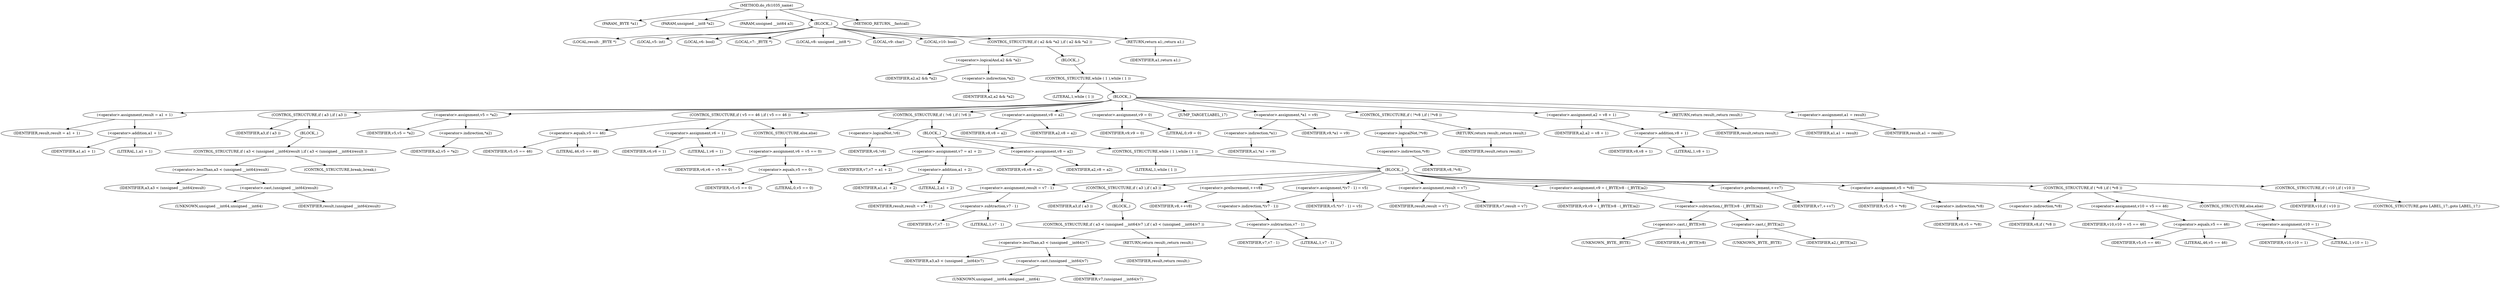 digraph do_rfc1035_name {  
"1000108" [label = "(METHOD,do_rfc1035_name)" ]
"1000109" [label = "(PARAM,_BYTE *a1)" ]
"1000110" [label = "(PARAM,unsigned __int8 *a2)" ]
"1000111" [label = "(PARAM,unsigned __int64 a3)" ]
"1000112" [label = "(BLOCK,,)" ]
"1000113" [label = "(LOCAL,result: _BYTE *)" ]
"1000114" [label = "(LOCAL,v5: int)" ]
"1000115" [label = "(LOCAL,v6: bool)" ]
"1000116" [label = "(LOCAL,v7: _BYTE *)" ]
"1000117" [label = "(LOCAL,v8: unsigned __int8 *)" ]
"1000118" [label = "(LOCAL,v9: char)" ]
"1000119" [label = "(LOCAL,v10: bool)" ]
"1000120" [label = "(CONTROL_STRUCTURE,if ( a2 && *a2 ),if ( a2 && *a2 ))" ]
"1000121" [label = "(<operator>.logicalAnd,a2 && *a2)" ]
"1000122" [label = "(IDENTIFIER,a2,a2 && *a2)" ]
"1000123" [label = "(<operator>.indirection,*a2)" ]
"1000124" [label = "(IDENTIFIER,a2,a2 && *a2)" ]
"1000125" [label = "(BLOCK,,)" ]
"1000126" [label = "(CONTROL_STRUCTURE,while ( 1 ),while ( 1 ))" ]
"1000127" [label = "(LITERAL,1,while ( 1 ))" ]
"1000128" [label = "(BLOCK,,)" ]
"1000129" [label = "(<operator>.assignment,result = a1 + 1)" ]
"1000130" [label = "(IDENTIFIER,result,result = a1 + 1)" ]
"1000131" [label = "(<operator>.addition,a1 + 1)" ]
"1000132" [label = "(IDENTIFIER,a1,a1 + 1)" ]
"1000133" [label = "(LITERAL,1,a1 + 1)" ]
"1000134" [label = "(CONTROL_STRUCTURE,if ( a3 ),if ( a3 ))" ]
"1000135" [label = "(IDENTIFIER,a3,if ( a3 ))" ]
"1000136" [label = "(BLOCK,,)" ]
"1000137" [label = "(CONTROL_STRUCTURE,if ( a3 < (unsigned __int64)result ),if ( a3 < (unsigned __int64)result ))" ]
"1000138" [label = "(<operator>.lessThan,a3 < (unsigned __int64)result)" ]
"1000139" [label = "(IDENTIFIER,a3,a3 < (unsigned __int64)result)" ]
"1000140" [label = "(<operator>.cast,(unsigned __int64)result)" ]
"1000141" [label = "(UNKNOWN,unsigned __int64,unsigned __int64)" ]
"1000142" [label = "(IDENTIFIER,result,(unsigned __int64)result)" ]
"1000143" [label = "(CONTROL_STRUCTURE,break;,break;)" ]
"1000144" [label = "(<operator>.assignment,v5 = *a2)" ]
"1000145" [label = "(IDENTIFIER,v5,v5 = *a2)" ]
"1000146" [label = "(<operator>.indirection,*a2)" ]
"1000147" [label = "(IDENTIFIER,a2,v5 = *a2)" ]
"1000148" [label = "(CONTROL_STRUCTURE,if ( v5 == 46 ),if ( v5 == 46 ))" ]
"1000149" [label = "(<operator>.equals,v5 == 46)" ]
"1000150" [label = "(IDENTIFIER,v5,v5 == 46)" ]
"1000151" [label = "(LITERAL,46,v5 == 46)" ]
"1000152" [label = "(<operator>.assignment,v6 = 1)" ]
"1000153" [label = "(IDENTIFIER,v6,v6 = 1)" ]
"1000154" [label = "(LITERAL,1,v6 = 1)" ]
"1000155" [label = "(CONTROL_STRUCTURE,else,else)" ]
"1000156" [label = "(<operator>.assignment,v6 = v5 == 0)" ]
"1000157" [label = "(IDENTIFIER,v6,v6 = v5 == 0)" ]
"1000158" [label = "(<operator>.equals,v5 == 0)" ]
"1000159" [label = "(IDENTIFIER,v5,v5 == 0)" ]
"1000160" [label = "(LITERAL,0,v5 == 0)" ]
"1000161" [label = "(CONTROL_STRUCTURE,if ( !v6 ),if ( !v6 ))" ]
"1000162" [label = "(<operator>.logicalNot,!v6)" ]
"1000163" [label = "(IDENTIFIER,v6,!v6)" ]
"1000164" [label = "(BLOCK,,)" ]
"1000165" [label = "(<operator>.assignment,v7 = a1 + 2)" ]
"1000166" [label = "(IDENTIFIER,v7,v7 = a1 + 2)" ]
"1000167" [label = "(<operator>.addition,a1 + 2)" ]
"1000168" [label = "(IDENTIFIER,a1,a1 + 2)" ]
"1000169" [label = "(LITERAL,2,a1 + 2)" ]
"1000170" [label = "(<operator>.assignment,v8 = a2)" ]
"1000171" [label = "(IDENTIFIER,v8,v8 = a2)" ]
"1000172" [label = "(IDENTIFIER,a2,v8 = a2)" ]
"1000173" [label = "(CONTROL_STRUCTURE,while ( 1 ),while ( 1 ))" ]
"1000174" [label = "(LITERAL,1,while ( 1 ))" ]
"1000175" [label = "(BLOCK,,)" ]
"1000176" [label = "(<operator>.assignment,result = v7 - 1)" ]
"1000177" [label = "(IDENTIFIER,result,result = v7 - 1)" ]
"1000178" [label = "(<operator>.subtraction,v7 - 1)" ]
"1000179" [label = "(IDENTIFIER,v7,v7 - 1)" ]
"1000180" [label = "(LITERAL,1,v7 - 1)" ]
"1000181" [label = "(CONTROL_STRUCTURE,if ( a3 ),if ( a3 ))" ]
"1000182" [label = "(IDENTIFIER,a3,if ( a3 ))" ]
"1000183" [label = "(BLOCK,,)" ]
"1000184" [label = "(CONTROL_STRUCTURE,if ( a3 < (unsigned __int64)v7 ),if ( a3 < (unsigned __int64)v7 ))" ]
"1000185" [label = "(<operator>.lessThan,a3 < (unsigned __int64)v7)" ]
"1000186" [label = "(IDENTIFIER,a3,a3 < (unsigned __int64)v7)" ]
"1000187" [label = "(<operator>.cast,(unsigned __int64)v7)" ]
"1000188" [label = "(UNKNOWN,unsigned __int64,unsigned __int64)" ]
"1000189" [label = "(IDENTIFIER,v7,(unsigned __int64)v7)" ]
"1000190" [label = "(RETURN,return result;,return result;)" ]
"1000191" [label = "(IDENTIFIER,result,return result;)" ]
"1000192" [label = "(<operator>.preIncrement,++v8)" ]
"1000193" [label = "(IDENTIFIER,v8,++v8)" ]
"1000194" [label = "(<operator>.assignment,*(v7 - 1) = v5)" ]
"1000195" [label = "(<operator>.indirection,*(v7 - 1))" ]
"1000196" [label = "(<operator>.subtraction,v7 - 1)" ]
"1000197" [label = "(IDENTIFIER,v7,v7 - 1)" ]
"1000198" [label = "(LITERAL,1,v7 - 1)" ]
"1000199" [label = "(IDENTIFIER,v5,*(v7 - 1) = v5)" ]
"1000200" [label = "(<operator>.assignment,result = v7)" ]
"1000201" [label = "(IDENTIFIER,result,result = v7)" ]
"1000202" [label = "(IDENTIFIER,v7,result = v7)" ]
"1000203" [label = "(<operator>.assignment,v9 = (_BYTE)v8 - (_BYTE)a2)" ]
"1000204" [label = "(IDENTIFIER,v9,v9 = (_BYTE)v8 - (_BYTE)a2)" ]
"1000205" [label = "(<operator>.subtraction,(_BYTE)v8 - (_BYTE)a2)" ]
"1000206" [label = "(<operator>.cast,(_BYTE)v8)" ]
"1000207" [label = "(UNKNOWN,_BYTE,_BYTE)" ]
"1000208" [label = "(IDENTIFIER,v8,(_BYTE)v8)" ]
"1000209" [label = "(<operator>.cast,(_BYTE)a2)" ]
"1000210" [label = "(UNKNOWN,_BYTE,_BYTE)" ]
"1000211" [label = "(IDENTIFIER,a2,(_BYTE)a2)" ]
"1000212" [label = "(<operator>.preIncrement,++v7)" ]
"1000213" [label = "(IDENTIFIER,v7,++v7)" ]
"1000214" [label = "(<operator>.assignment,v5 = *v8)" ]
"1000215" [label = "(IDENTIFIER,v5,v5 = *v8)" ]
"1000216" [label = "(<operator>.indirection,*v8)" ]
"1000217" [label = "(IDENTIFIER,v8,v5 = *v8)" ]
"1000218" [label = "(CONTROL_STRUCTURE,if ( *v8 ),if ( *v8 ))" ]
"1000219" [label = "(<operator>.indirection,*v8)" ]
"1000220" [label = "(IDENTIFIER,v8,if ( *v8 ))" ]
"1000221" [label = "(<operator>.assignment,v10 = v5 == 46)" ]
"1000222" [label = "(IDENTIFIER,v10,v10 = v5 == 46)" ]
"1000223" [label = "(<operator>.equals,v5 == 46)" ]
"1000224" [label = "(IDENTIFIER,v5,v5 == 46)" ]
"1000225" [label = "(LITERAL,46,v5 == 46)" ]
"1000226" [label = "(CONTROL_STRUCTURE,else,else)" ]
"1000227" [label = "(<operator>.assignment,v10 = 1)" ]
"1000228" [label = "(IDENTIFIER,v10,v10 = 1)" ]
"1000229" [label = "(LITERAL,1,v10 = 1)" ]
"1000230" [label = "(CONTROL_STRUCTURE,if ( v10 ),if ( v10 ))" ]
"1000231" [label = "(IDENTIFIER,v10,if ( v10 ))" ]
"1000232" [label = "(CONTROL_STRUCTURE,goto LABEL_17;,goto LABEL_17;)" ]
"1000233" [label = "(<operator>.assignment,v8 = a2)" ]
"1000234" [label = "(IDENTIFIER,v8,v8 = a2)" ]
"1000235" [label = "(IDENTIFIER,a2,v8 = a2)" ]
"1000236" [label = "(<operator>.assignment,v9 = 0)" ]
"1000237" [label = "(IDENTIFIER,v9,v9 = 0)" ]
"1000238" [label = "(LITERAL,0,v9 = 0)" ]
"1000239" [label = "(JUMP_TARGET,LABEL_17)" ]
"1000240" [label = "(<operator>.assignment,*a1 = v9)" ]
"1000241" [label = "(<operator>.indirection,*a1)" ]
"1000242" [label = "(IDENTIFIER,a1,*a1 = v9)" ]
"1000243" [label = "(IDENTIFIER,v9,*a1 = v9)" ]
"1000244" [label = "(CONTROL_STRUCTURE,if ( !*v8 ),if ( !*v8 ))" ]
"1000245" [label = "(<operator>.logicalNot,!*v8)" ]
"1000246" [label = "(<operator>.indirection,*v8)" ]
"1000247" [label = "(IDENTIFIER,v8,!*v8)" ]
"1000248" [label = "(RETURN,return result;,return result;)" ]
"1000249" [label = "(IDENTIFIER,result,return result;)" ]
"1000250" [label = "(<operator>.assignment,a2 = v8 + 1)" ]
"1000251" [label = "(IDENTIFIER,a2,a2 = v8 + 1)" ]
"1000252" [label = "(<operator>.addition,v8 + 1)" ]
"1000253" [label = "(IDENTIFIER,v8,v8 + 1)" ]
"1000254" [label = "(LITERAL,1,v8 + 1)" ]
"1000255" [label = "(RETURN,return result;,return result;)" ]
"1000256" [label = "(IDENTIFIER,result,return result;)" ]
"1000257" [label = "(<operator>.assignment,a1 = result)" ]
"1000258" [label = "(IDENTIFIER,a1,a1 = result)" ]
"1000259" [label = "(IDENTIFIER,result,a1 = result)" ]
"1000260" [label = "(RETURN,return a1;,return a1;)" ]
"1000261" [label = "(IDENTIFIER,a1,return a1;)" ]
"1000262" [label = "(METHOD_RETURN,__fastcall)" ]
  "1000108" -> "1000109" 
  "1000108" -> "1000110" 
  "1000108" -> "1000111" 
  "1000108" -> "1000112" 
  "1000108" -> "1000262" 
  "1000112" -> "1000113" 
  "1000112" -> "1000114" 
  "1000112" -> "1000115" 
  "1000112" -> "1000116" 
  "1000112" -> "1000117" 
  "1000112" -> "1000118" 
  "1000112" -> "1000119" 
  "1000112" -> "1000120" 
  "1000112" -> "1000260" 
  "1000120" -> "1000121" 
  "1000120" -> "1000125" 
  "1000121" -> "1000122" 
  "1000121" -> "1000123" 
  "1000123" -> "1000124" 
  "1000125" -> "1000126" 
  "1000126" -> "1000127" 
  "1000126" -> "1000128" 
  "1000128" -> "1000129" 
  "1000128" -> "1000134" 
  "1000128" -> "1000144" 
  "1000128" -> "1000148" 
  "1000128" -> "1000161" 
  "1000128" -> "1000233" 
  "1000128" -> "1000236" 
  "1000128" -> "1000239" 
  "1000128" -> "1000240" 
  "1000128" -> "1000244" 
  "1000128" -> "1000250" 
  "1000128" -> "1000255" 
  "1000128" -> "1000257" 
  "1000129" -> "1000130" 
  "1000129" -> "1000131" 
  "1000131" -> "1000132" 
  "1000131" -> "1000133" 
  "1000134" -> "1000135" 
  "1000134" -> "1000136" 
  "1000136" -> "1000137" 
  "1000137" -> "1000138" 
  "1000137" -> "1000143" 
  "1000138" -> "1000139" 
  "1000138" -> "1000140" 
  "1000140" -> "1000141" 
  "1000140" -> "1000142" 
  "1000144" -> "1000145" 
  "1000144" -> "1000146" 
  "1000146" -> "1000147" 
  "1000148" -> "1000149" 
  "1000148" -> "1000152" 
  "1000148" -> "1000155" 
  "1000149" -> "1000150" 
  "1000149" -> "1000151" 
  "1000152" -> "1000153" 
  "1000152" -> "1000154" 
  "1000155" -> "1000156" 
  "1000156" -> "1000157" 
  "1000156" -> "1000158" 
  "1000158" -> "1000159" 
  "1000158" -> "1000160" 
  "1000161" -> "1000162" 
  "1000161" -> "1000164" 
  "1000162" -> "1000163" 
  "1000164" -> "1000165" 
  "1000164" -> "1000170" 
  "1000164" -> "1000173" 
  "1000165" -> "1000166" 
  "1000165" -> "1000167" 
  "1000167" -> "1000168" 
  "1000167" -> "1000169" 
  "1000170" -> "1000171" 
  "1000170" -> "1000172" 
  "1000173" -> "1000174" 
  "1000173" -> "1000175" 
  "1000175" -> "1000176" 
  "1000175" -> "1000181" 
  "1000175" -> "1000192" 
  "1000175" -> "1000194" 
  "1000175" -> "1000200" 
  "1000175" -> "1000203" 
  "1000175" -> "1000212" 
  "1000175" -> "1000214" 
  "1000175" -> "1000218" 
  "1000175" -> "1000230" 
  "1000176" -> "1000177" 
  "1000176" -> "1000178" 
  "1000178" -> "1000179" 
  "1000178" -> "1000180" 
  "1000181" -> "1000182" 
  "1000181" -> "1000183" 
  "1000183" -> "1000184" 
  "1000184" -> "1000185" 
  "1000184" -> "1000190" 
  "1000185" -> "1000186" 
  "1000185" -> "1000187" 
  "1000187" -> "1000188" 
  "1000187" -> "1000189" 
  "1000190" -> "1000191" 
  "1000192" -> "1000193" 
  "1000194" -> "1000195" 
  "1000194" -> "1000199" 
  "1000195" -> "1000196" 
  "1000196" -> "1000197" 
  "1000196" -> "1000198" 
  "1000200" -> "1000201" 
  "1000200" -> "1000202" 
  "1000203" -> "1000204" 
  "1000203" -> "1000205" 
  "1000205" -> "1000206" 
  "1000205" -> "1000209" 
  "1000206" -> "1000207" 
  "1000206" -> "1000208" 
  "1000209" -> "1000210" 
  "1000209" -> "1000211" 
  "1000212" -> "1000213" 
  "1000214" -> "1000215" 
  "1000214" -> "1000216" 
  "1000216" -> "1000217" 
  "1000218" -> "1000219" 
  "1000218" -> "1000221" 
  "1000218" -> "1000226" 
  "1000219" -> "1000220" 
  "1000221" -> "1000222" 
  "1000221" -> "1000223" 
  "1000223" -> "1000224" 
  "1000223" -> "1000225" 
  "1000226" -> "1000227" 
  "1000227" -> "1000228" 
  "1000227" -> "1000229" 
  "1000230" -> "1000231" 
  "1000230" -> "1000232" 
  "1000233" -> "1000234" 
  "1000233" -> "1000235" 
  "1000236" -> "1000237" 
  "1000236" -> "1000238" 
  "1000240" -> "1000241" 
  "1000240" -> "1000243" 
  "1000241" -> "1000242" 
  "1000244" -> "1000245" 
  "1000244" -> "1000248" 
  "1000245" -> "1000246" 
  "1000246" -> "1000247" 
  "1000248" -> "1000249" 
  "1000250" -> "1000251" 
  "1000250" -> "1000252" 
  "1000252" -> "1000253" 
  "1000252" -> "1000254" 
  "1000255" -> "1000256" 
  "1000257" -> "1000258" 
  "1000257" -> "1000259" 
  "1000260" -> "1000261" 
}
